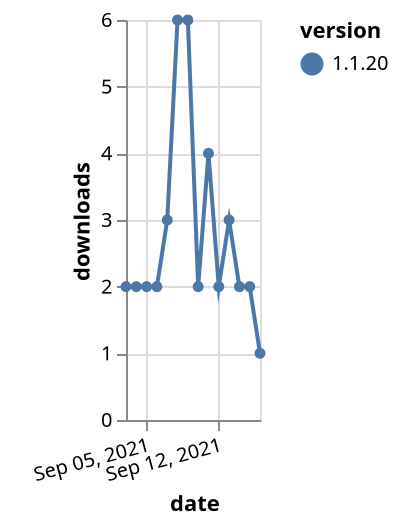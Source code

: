{"$schema": "https://vega.github.io/schema/vega-lite/v5.json", "description": "A simple bar chart with embedded data.", "data": {"values": [{"date": "2021-09-03", "total": 6407, "delta": 2, "version": "1.1.20"}, {"date": "2021-09-04", "total": 6409, "delta": 2, "version": "1.1.20"}, {"date": "2021-09-05", "total": 6411, "delta": 2, "version": "1.1.20"}, {"date": "2021-09-06", "total": 6413, "delta": 2, "version": "1.1.20"}, {"date": "2021-09-07", "total": 6416, "delta": 3, "version": "1.1.20"}, {"date": "2021-09-08", "total": 6422, "delta": 6, "version": "1.1.20"}, {"date": "2021-09-09", "total": 6428, "delta": 6, "version": "1.1.20"}, {"date": "2021-09-10", "total": 6430, "delta": 2, "version": "1.1.20"}, {"date": "2021-09-11", "total": 6434, "delta": 4, "version": "1.1.20"}, {"date": "2021-09-12", "total": 6436, "delta": 2, "version": "1.1.20"}, {"date": "2021-09-13", "total": 6439, "delta": 3, "version": "1.1.20"}, {"date": "2021-09-14", "total": 6441, "delta": 2, "version": "1.1.20"}, {"date": "2021-09-15", "total": 6443, "delta": 2, "version": "1.1.20"}, {"date": "2021-09-16", "total": 6444, "delta": 1, "version": "1.1.20"}]}, "width": "container", "mark": {"type": "line", "point": {"filled": true}}, "encoding": {"x": {"field": "date", "type": "temporal", "timeUnit": "yearmonthdate", "title": "date", "axis": {"labelAngle": -15}}, "y": {"field": "delta", "type": "quantitative", "title": "downloads"}, "color": {"field": "version", "type": "nominal"}, "tooltip": {"field": "delta"}}}